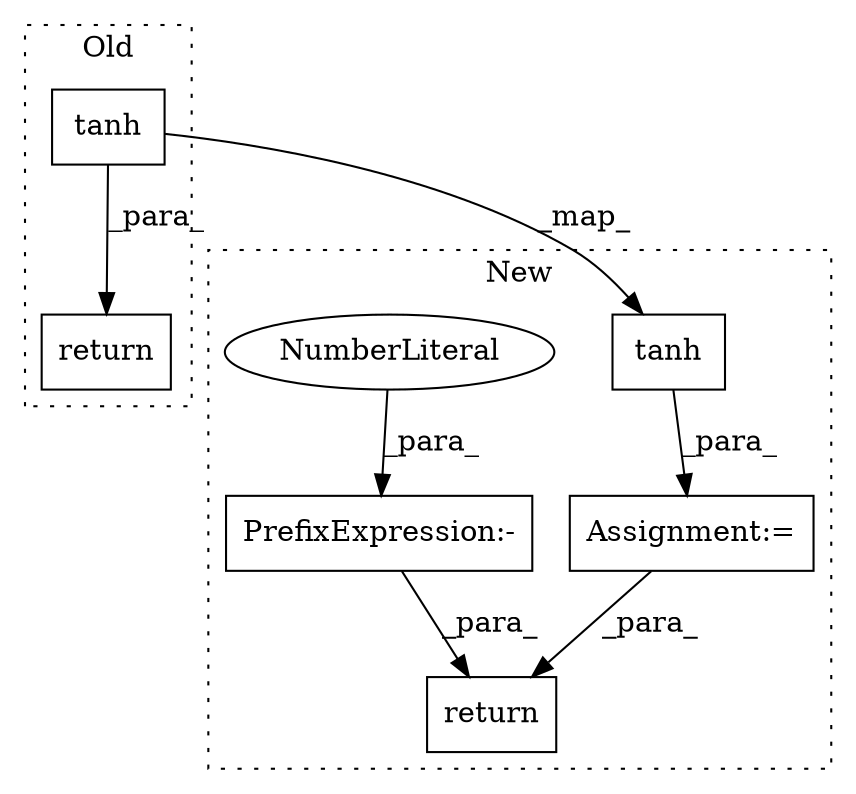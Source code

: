 digraph G {
subgraph cluster0 {
1 [label="tanh" a="32" s="9022,9076" l="5,1" shape="box"];
4 [label="return" a="41" s="8997" l="7" shape="box"];
label = "Old";
style="dotted";
}
subgraph cluster1 {
2 [label="tanh" a="32" s="9113,9167" l="5,1" shape="box"];
3 [label="Assignment:=" a="7" s="9094" l="1" shape="box"];
5 [label="return" a="41" s="9389" l="7" shape="box"];
6 [label="PrefixExpression:-" a="38" s="9235" l="1" shape="box"];
7 [label="NumberLiteral" a="34" s="9236" l="1" shape="ellipse"];
label = "New";
style="dotted";
}
1 -> 4 [label="_para_"];
1 -> 2 [label="_map_"];
2 -> 3 [label="_para_"];
3 -> 5 [label="_para_"];
6 -> 5 [label="_para_"];
7 -> 6 [label="_para_"];
}